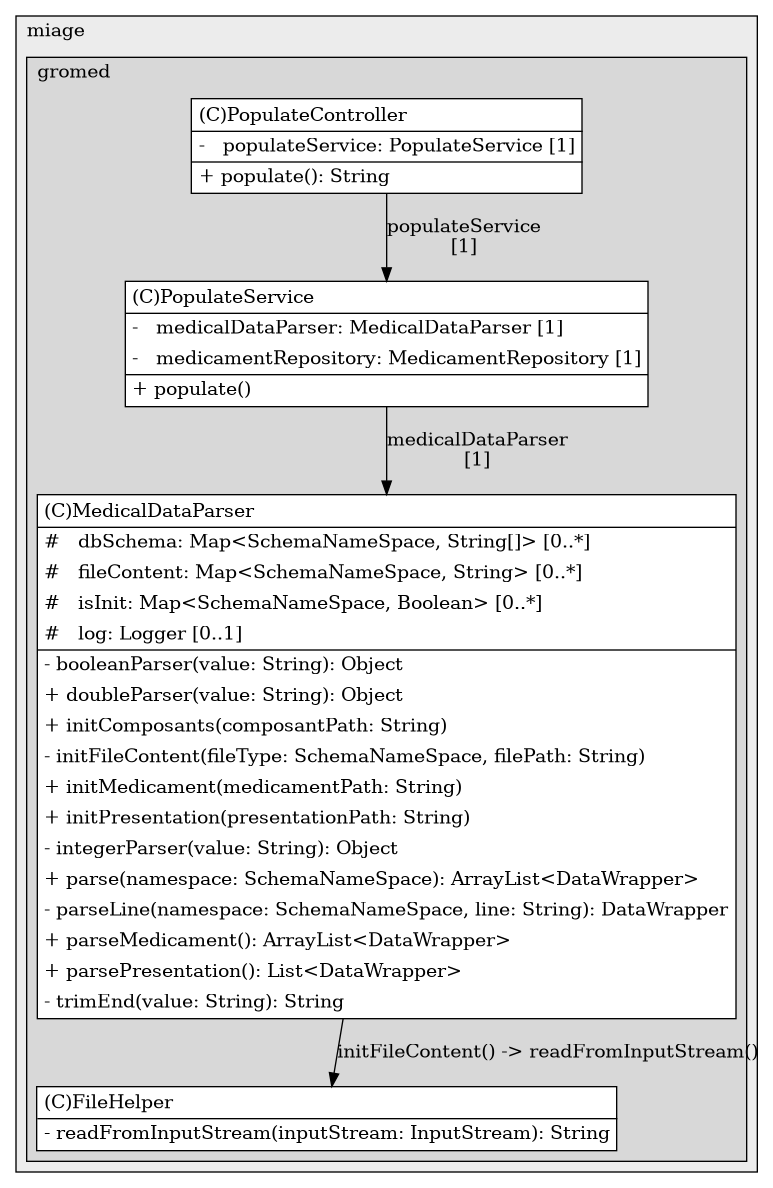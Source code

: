 @startuml

/' diagram meta data start
config=StructureConfiguration;
{
  "projectClassification": {
    "searchMode": "OpenProject", // OpenProject, AllProjects
    "includedProjects": "",
    "pathEndKeywords": "*.impl",
    "isClientPath": "",
    "isClientName": "",
    "isTestPath": "",
    "isTestName": "",
    "isMappingPath": "",
    "isMappingName": "",
    "isDataAccessPath": "",
    "isDataAccessName": "",
    "isDataStructurePath": "",
    "isDataStructureName": "",
    "isInterfaceStructuresPath": "",
    "isInterfaceStructuresName": "",
    "isEntryPointPath": "",
    "isEntryPointName": "",
    "treatFinalFieldsAsMandatory": false
  },
  "graphRestriction": {
    "classPackageExcludeFilter": "",
    "classPackageIncludeFilter": "",
    "classNameExcludeFilter": "",
    "classNameIncludeFilter": "",
    "methodNameExcludeFilter": "",
    "methodNameIncludeFilter": "",
    "removeByInheritance": "", // inheritance/annotation based filtering is done in a second step
    "removeByAnnotation": "",
    "removeByClassPackage": "", // cleanup the graph after inheritance/annotation based filtering is done
    "removeByClassName": "",
    "cutMappings": false,
    "cutEnum": true,
    "cutTests": true,
    "cutClient": true,
    "cutDataAccess": true,
    "cutInterfaceStructures": true,
    "cutDataStructures": true,
    "cutGetterAndSetter": true,
    "cutConstructors": true
  },
  "graphTraversal": {
    "forwardDepth": 3,
    "backwardDepth": 3,
    "classPackageExcludeFilter": "",
    "classPackageIncludeFilter": "",
    "classNameExcludeFilter": "",
    "classNameIncludeFilter": "",
    "methodNameExcludeFilter": "",
    "methodNameIncludeFilter": "",
    "hideMappings": false,
    "hideDataStructures": false,
    "hidePrivateMethods": true,
    "hideInterfaceCalls": true, // indirection: implementation -> interface (is hidden) -> implementation
    "onlyShowApplicationEntryPoints": false, // root node is included
    "useMethodCallsForStructureDiagram": "ForwardOnly" // ForwardOnly, BothDirections, No
  },
  "details": {
    "aggregation": "GroupByClass", // ByClass, GroupByClass, None
    "showClassGenericTypes": true,
    "showMethods": true,
    "showMethodParameterNames": true,
    "showMethodParameterTypes": true,
    "showMethodReturnType": true,
    "showPackageLevels": 2,
    "showDetailedClassStructure": true
  },
  "rootClass": "fr.miage.gromed.controller.PopulateController",
  "extensionCallbackMethod": "" // qualified.class.name#methodName - signature: public static String method(String)
}
diagram meta data end '/



digraph g {
    rankdir="TB"
    splines=polyline
    

'nodes 
subgraph cluster_103888355 { 
   	label=miage
	labeljust=l
	fillcolor="#ececec"
	style=filled
   
   subgraph cluster_1019194157 { 
   	label=gromed
	labeljust=l
	fillcolor="#d8d8d8"
	style=filled
   
   FileHelper931408260[
	label=<<TABLE BORDER="1" CELLBORDER="0" CELLPADDING="4" CELLSPACING="0">
<TR><TD ALIGN="LEFT" >(C)FileHelper</TD></TR>
<HR/>
<TR><TD ALIGN="LEFT" >- readFromInputStream(inputStream: InputStream): String</TD></TR>
</TABLE>>
	style=filled
	margin=0
	shape=plaintext
	fillcolor="#FFFFFF"
];

MedicalDataParser314900424[
	label=<<TABLE BORDER="1" CELLBORDER="0" CELLPADDING="4" CELLSPACING="0">
<TR><TD ALIGN="LEFT" >(C)MedicalDataParser</TD></TR>
<HR/>
<TR><TD ALIGN="LEFT" >#   dbSchema: Map&lt;SchemaNameSpace, String[]&gt; [0..*]</TD></TR>
<TR><TD ALIGN="LEFT" >#   fileContent: Map&lt;SchemaNameSpace, String&gt; [0..*]</TD></TR>
<TR><TD ALIGN="LEFT" >#   isInit: Map&lt;SchemaNameSpace, Boolean&gt; [0..*]</TD></TR>
<TR><TD ALIGN="LEFT" >#   log: Logger [0..1]</TD></TR>
<HR/>
<TR><TD ALIGN="LEFT" >- booleanParser(value: String): Object</TD></TR>
<TR><TD ALIGN="LEFT" >+ doubleParser(value: String): Object</TD></TR>
<TR><TD ALIGN="LEFT" >+ initComposants(composantPath: String)</TD></TR>
<TR><TD ALIGN="LEFT" >- initFileContent(fileType: SchemaNameSpace, filePath: String)</TD></TR>
<TR><TD ALIGN="LEFT" >+ initMedicament(medicamentPath: String)</TD></TR>
<TR><TD ALIGN="LEFT" >+ initPresentation(presentationPath: String)</TD></TR>
<TR><TD ALIGN="LEFT" >- integerParser(value: String): Object</TD></TR>
<TR><TD ALIGN="LEFT" >+ parse(namespace: SchemaNameSpace): ArrayList&lt;DataWrapper&gt;</TD></TR>
<TR><TD ALIGN="LEFT" >- parseLine(namespace: SchemaNameSpace, line: String): DataWrapper</TD></TR>
<TR><TD ALIGN="LEFT" >+ parseMedicament(): ArrayList&lt;DataWrapper&gt;</TD></TR>
<TR><TD ALIGN="LEFT" >+ parsePresentation(): List&lt;DataWrapper&gt;</TD></TR>
<TR><TD ALIGN="LEFT" >- trimEnd(value: String): String</TD></TR>
</TABLE>>
	style=filled
	margin=0
	shape=plaintext
	fillcolor="#FFFFFF"
];

PopulateController535171189[
	label=<<TABLE BORDER="1" CELLBORDER="0" CELLPADDING="4" CELLSPACING="0">
<TR><TD ALIGN="LEFT" >(C)PopulateController</TD></TR>
<HR/>
<TR><TD ALIGN="LEFT" >-   populateService: PopulateService [1]</TD></TR>
<HR/>
<TR><TD ALIGN="LEFT" >+ populate(): String</TD></TR>
</TABLE>>
	style=filled
	margin=0
	shape=plaintext
	fillcolor="#FFFFFF"
];

PopulateService127529084[
	label=<<TABLE BORDER="1" CELLBORDER="0" CELLPADDING="4" CELLSPACING="0">
<TR><TD ALIGN="LEFT" >(C)PopulateService</TD></TR>
<HR/>
<TR><TD ALIGN="LEFT" >-   medicalDataParser: MedicalDataParser [1]</TD></TR>
<TR><TD ALIGN="LEFT" >-   medicamentRepository: MedicamentRepository [1]</TD></TR>
<HR/>
<TR><TD ALIGN="LEFT" >+ populate()</TD></TR>
</TABLE>>
	style=filled
	margin=0
	shape=plaintext
	fillcolor="#FFFFFF"
];
} 
} 

'edges    
MedicalDataParser314900424 -> FileHelper931408260[label="initFileContent() -> readFromInputStream()"];
PopulateController535171189 -> PopulateService127529084[label="populateService
[1]"];
PopulateService127529084 -> MedicalDataParser314900424[label="medicalDataParser
[1]"];
    
}
@enduml